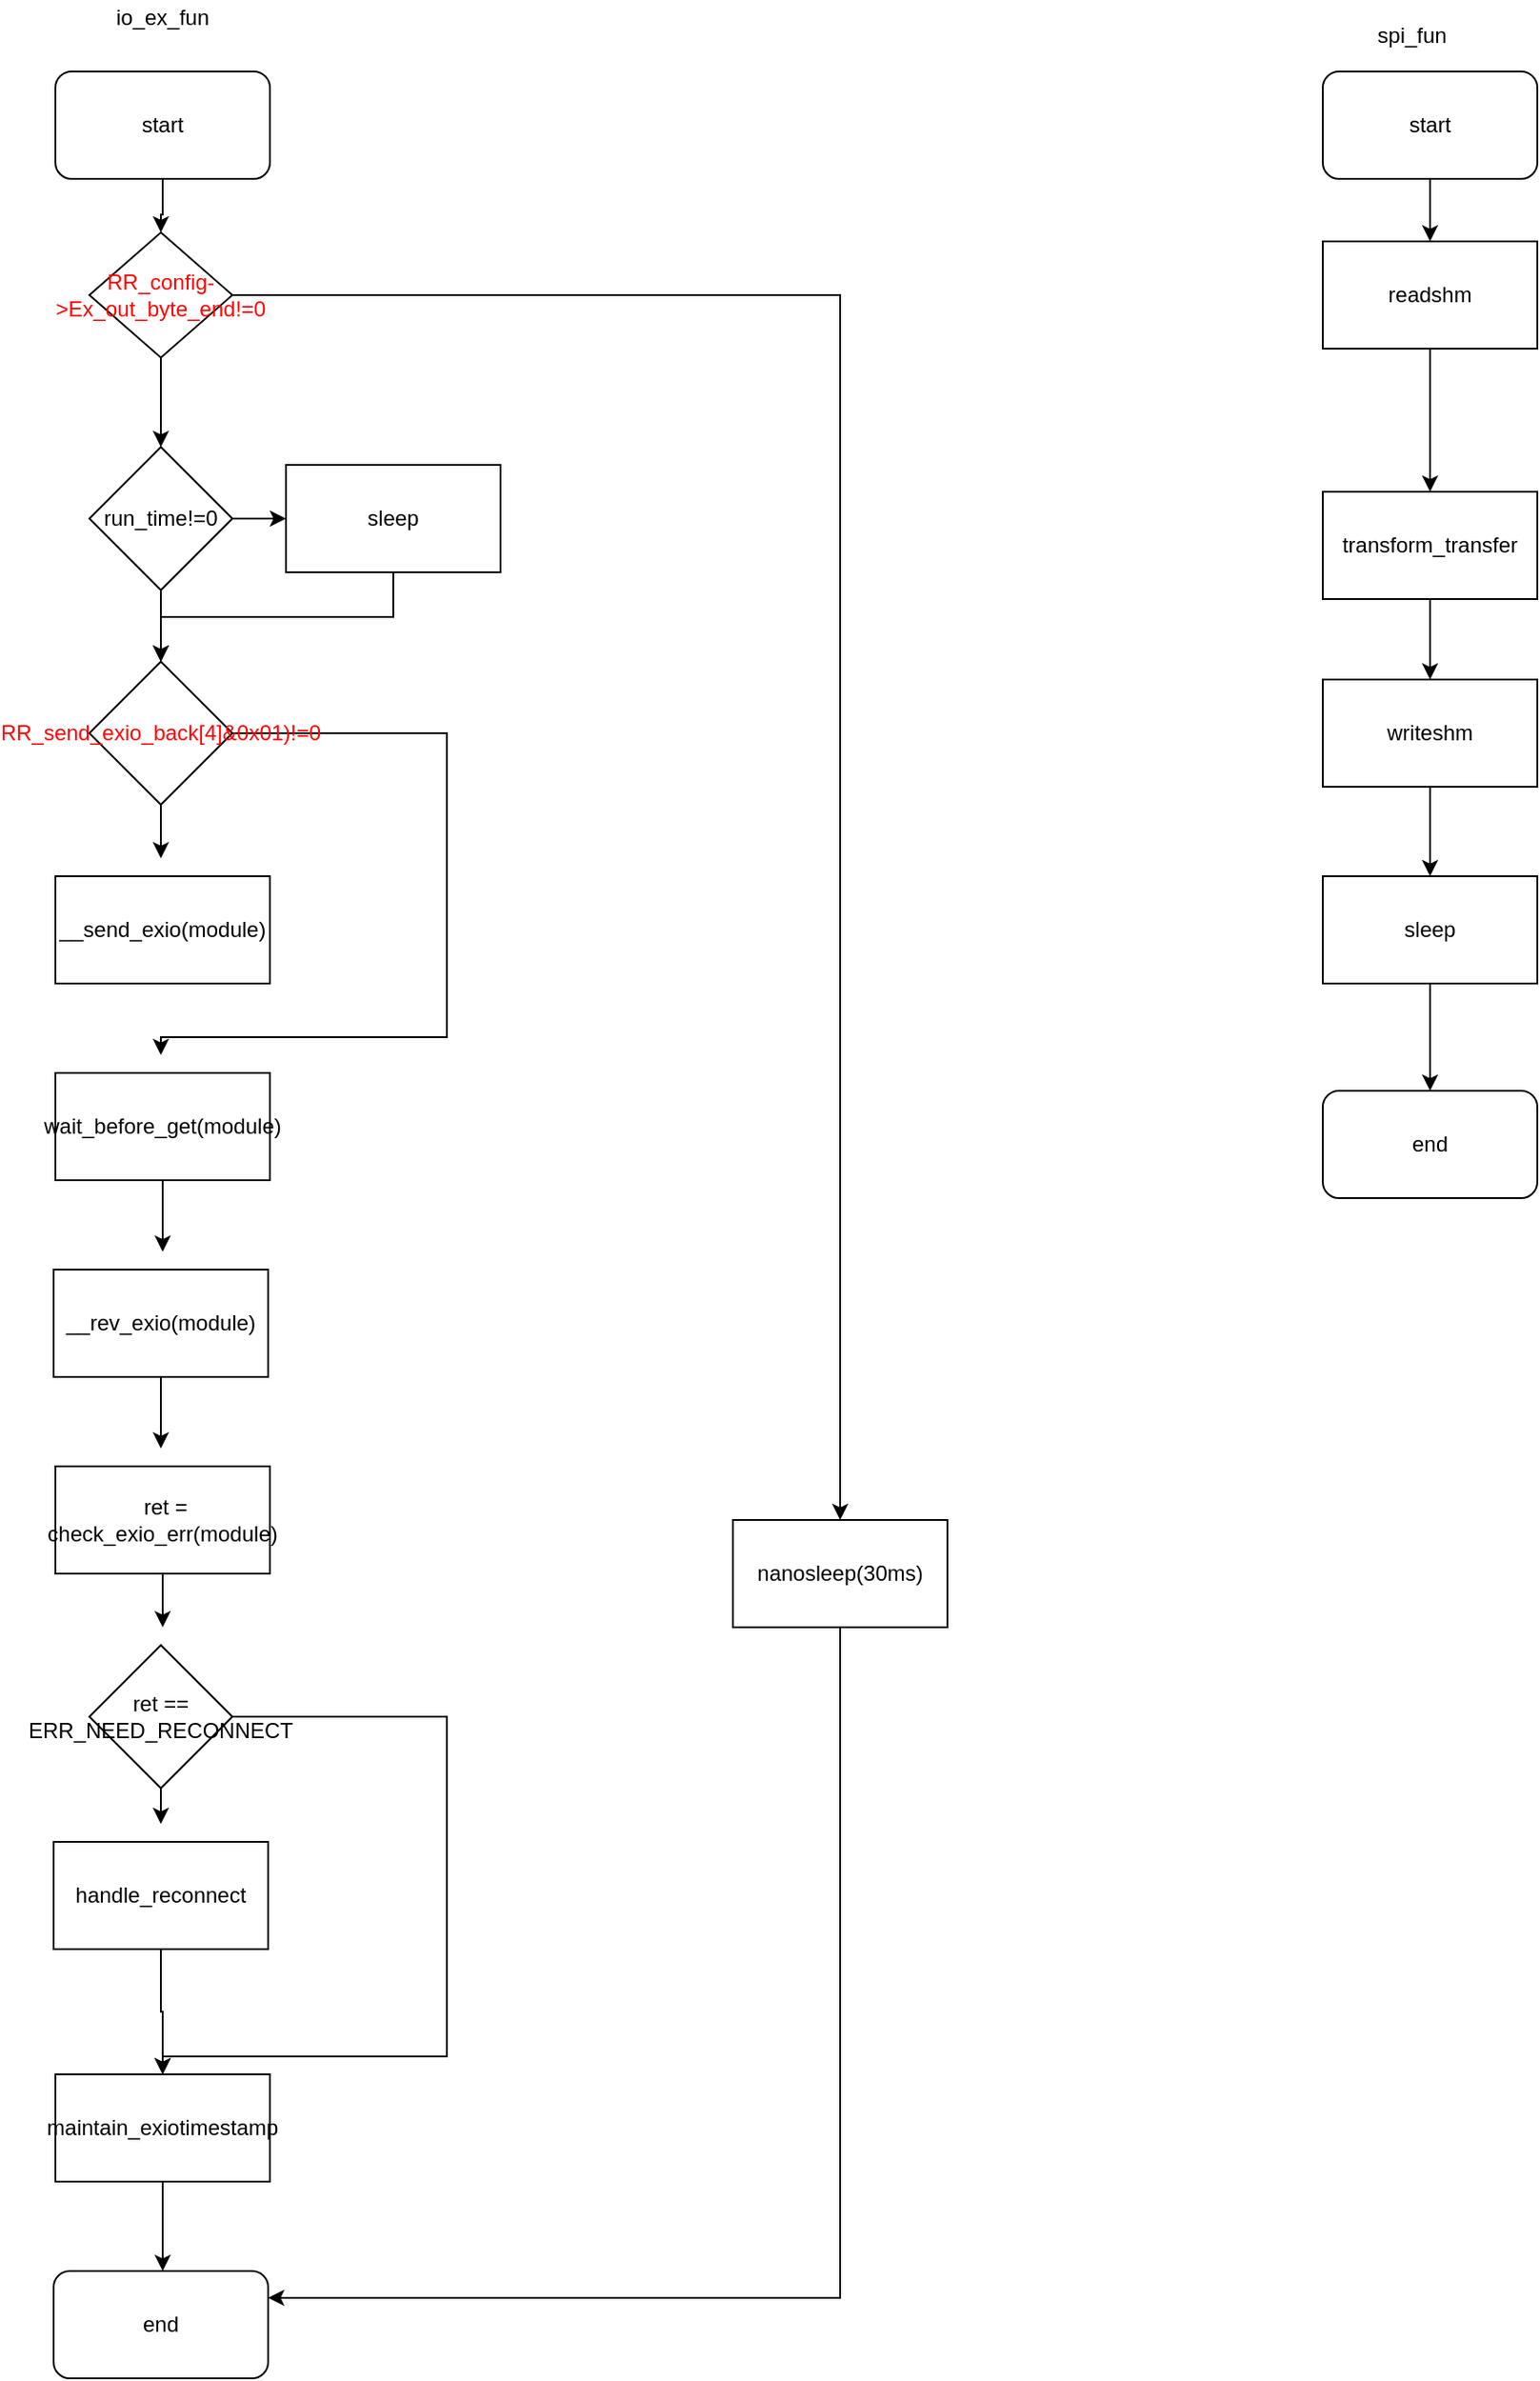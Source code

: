 <mxfile pages="1" version="11.2.5" type="github"><diagram id="6a731a19-8d31-9384-78a2-239565b7b9f0" name="Page-1"><mxGraphModel dx="1357" dy="809" grid="1" gridSize="10" guides="1" tooltips="1" connect="1" arrows="1" fold="1" page="1" pageScale="1" pageWidth="1169" pageHeight="827" background="#ffffff" math="0" shadow="0"><root><mxCell id="0"/><mxCell id="1" parent="0"/><mxCell id="ogL311nrTDstwzIpkYon-56" value="io_ex_fun" style="text;html=1;strokeColor=none;fillColor=none;align=center;verticalAlign=middle;whiteSpace=wrap;rounded=0;" vertex="1" parent="1"><mxGeometry x="221" y="20" width="40" height="20" as="geometry"/></mxCell><mxCell id="ogL311nrTDstwzIpkYon-57" value="spi_fun" style="text;html=1;strokeColor=none;fillColor=none;align=center;verticalAlign=middle;whiteSpace=wrap;rounded=0;" vertex="1" parent="1"><mxGeometry x="920" y="30" width="40" height="20" as="geometry"/></mxCell><mxCell id="ogL311nrTDstwzIpkYon-87" style="edgeStyle=orthogonalEdgeStyle;rounded=0;orthogonalLoop=1;jettySize=auto;html=1;entryX=0.5;entryY=0;entryDx=0;entryDy=0;" edge="1" parent="1" source="ogL311nrTDstwzIpkYon-58" target="ogL311nrTDstwzIpkYon-89"><mxGeometry relative="1" as="geometry"><mxPoint x="241" y="160" as="targetPoint"/></mxGeometry></mxCell><mxCell id="ogL311nrTDstwzIpkYon-58" value="start" style="rounded=1;whiteSpace=wrap;html=1;" vertex="1" parent="1"><mxGeometry x="181" y="60" width="120" height="60" as="geometry"/></mxCell><mxCell id="ogL311nrTDstwzIpkYon-63" style="edgeStyle=orthogonalEdgeStyle;rounded=0;orthogonalLoop=1;jettySize=auto;html=1;" edge="1" parent="1" source="ogL311nrTDstwzIpkYon-62"><mxGeometry relative="1" as="geometry"><mxPoint x="310" y="310" as="targetPoint"/></mxGeometry></mxCell><mxCell id="ogL311nrTDstwzIpkYon-65" style="edgeStyle=orthogonalEdgeStyle;rounded=0;orthogonalLoop=1;jettySize=auto;html=1;exitX=0.5;exitY=1;exitDx=0;exitDy=0;" edge="1" parent="1" source="ogL311nrTDstwzIpkYon-62" target="ogL311nrTDstwzIpkYon-67"><mxGeometry relative="1" as="geometry"><mxPoint x="240" y="390" as="targetPoint"/></mxGeometry></mxCell><mxCell id="ogL311nrTDstwzIpkYon-62" value="run_time!=0" style="rhombus;whiteSpace=wrap;html=1;" vertex="1" parent="1"><mxGeometry x="200" y="270" width="80" height="80" as="geometry"/></mxCell><mxCell id="ogL311nrTDstwzIpkYon-69" style="edgeStyle=orthogonalEdgeStyle;rounded=0;orthogonalLoop=1;jettySize=auto;html=1;exitX=0.5;exitY=1;exitDx=0;exitDy=0;entryX=0.5;entryY=0;entryDx=0;entryDy=0;" edge="1" parent="1" source="ogL311nrTDstwzIpkYon-64" target="ogL311nrTDstwzIpkYon-67"><mxGeometry relative="1" as="geometry"/></mxCell><mxCell id="ogL311nrTDstwzIpkYon-64" value="sleep" style="rounded=0;whiteSpace=wrap;html=1;" vertex="1" parent="1"><mxGeometry x="310" y="280" width="120" height="60" as="geometry"/></mxCell><mxCell id="ogL311nrTDstwzIpkYon-66" value="__send_exio(module)" style="rounded=0;whiteSpace=wrap;html=1;" vertex="1" parent="1"><mxGeometry x="181" y="510" width="120" height="60" as="geometry"/></mxCell><mxCell id="ogL311nrTDstwzIpkYon-68" style="edgeStyle=orthogonalEdgeStyle;rounded=0;orthogonalLoop=1;jettySize=auto;html=1;" edge="1" parent="1" source="ogL311nrTDstwzIpkYon-67"><mxGeometry relative="1" as="geometry"><mxPoint x="240" y="500" as="targetPoint"/></mxGeometry></mxCell><mxCell id="ogL311nrTDstwzIpkYon-70" style="edgeStyle=orthogonalEdgeStyle;rounded=0;orthogonalLoop=1;jettySize=auto;html=1;" edge="1" parent="1" source="ogL311nrTDstwzIpkYon-67"><mxGeometry relative="1" as="geometry"><mxPoint x="240" y="610" as="targetPoint"/><Array as="points"><mxPoint x="400" y="430"/><mxPoint x="400" y="600"/><mxPoint x="240" y="600"/></Array></mxGeometry></mxCell><mxCell id="ogL311nrTDstwzIpkYon-67" value="RR_send_exio_back[4]&amp;amp;0x01)!=0 " style="rhombus;whiteSpace=wrap;html=1;fontColor=#FF0000;" vertex="1" parent="1"><mxGeometry x="200" y="390" width="80" height="80" as="geometry"/></mxCell><mxCell id="ogL311nrTDstwzIpkYon-72" style="edgeStyle=orthogonalEdgeStyle;rounded=0;orthogonalLoop=1;jettySize=auto;html=1;" edge="1" parent="1" source="ogL311nrTDstwzIpkYon-71"><mxGeometry relative="1" as="geometry"><mxPoint x="241" y="720" as="targetPoint"/></mxGeometry></mxCell><mxCell id="ogL311nrTDstwzIpkYon-71" value="wait_before_get(module)" style="rounded=0;whiteSpace=wrap;html=1;" vertex="1" parent="1"><mxGeometry x="181" y="620" width="120" height="60" as="geometry"/></mxCell><mxCell id="ogL311nrTDstwzIpkYon-74" style="edgeStyle=orthogonalEdgeStyle;rounded=0;orthogonalLoop=1;jettySize=auto;html=1;" edge="1" parent="1" source="ogL311nrTDstwzIpkYon-73"><mxGeometry relative="1" as="geometry"><mxPoint x="240" y="830" as="targetPoint"/></mxGeometry></mxCell><mxCell id="ogL311nrTDstwzIpkYon-73" value="__rev_exio(module)" style="rounded=0;whiteSpace=wrap;html=1;" vertex="1" parent="1"><mxGeometry x="180" y="730" width="120" height="60" as="geometry"/></mxCell><mxCell id="ogL311nrTDstwzIpkYon-76" style="edgeStyle=orthogonalEdgeStyle;rounded=0;orthogonalLoop=1;jettySize=auto;html=1;" edge="1" parent="1" source="ogL311nrTDstwzIpkYon-75"><mxGeometry relative="1" as="geometry"><mxPoint x="241" y="930" as="targetPoint"/></mxGeometry></mxCell><mxCell id="ogL311nrTDstwzIpkYon-75" value="&amp;nbsp;ret = check_exio_err(module)" style="rounded=0;whiteSpace=wrap;html=1;" vertex="1" parent="1"><mxGeometry x="181" y="840" width="120" height="60" as="geometry"/></mxCell><mxCell id="ogL311nrTDstwzIpkYon-82" style="edgeStyle=orthogonalEdgeStyle;rounded=0;orthogonalLoop=1;jettySize=auto;html=1;entryX=0.5;entryY=0;entryDx=0;entryDy=0;" edge="1" parent="1" source="ogL311nrTDstwzIpkYon-77" target="ogL311nrTDstwzIpkYon-81"><mxGeometry relative="1" as="geometry"/></mxCell><mxCell id="ogL311nrTDstwzIpkYon-77" value="handle_reconnect" style="rounded=0;whiteSpace=wrap;html=1;" vertex="1" parent="1"><mxGeometry x="180" y="1050" width="120" height="60" as="geometry"/></mxCell><mxCell id="ogL311nrTDstwzIpkYon-79" style="edgeStyle=orthogonalEdgeStyle;rounded=0;orthogonalLoop=1;jettySize=auto;html=1;exitX=0.5;exitY=1;exitDx=0;exitDy=0;" edge="1" parent="1" source="ogL311nrTDstwzIpkYon-78"><mxGeometry relative="1" as="geometry"><mxPoint x="240" y="1040" as="targetPoint"/></mxGeometry></mxCell><mxCell id="ogL311nrTDstwzIpkYon-80" style="edgeStyle=orthogonalEdgeStyle;rounded=0;orthogonalLoop=1;jettySize=auto;html=1;" edge="1" parent="1" source="ogL311nrTDstwzIpkYon-78" target="ogL311nrTDstwzIpkYon-81"><mxGeometry relative="1" as="geometry"><mxPoint x="360" y="1180" as="targetPoint"/><Array as="points"><mxPoint x="400" y="980"/><mxPoint x="400" y="1170"/><mxPoint x="241" y="1170"/></Array></mxGeometry></mxCell><mxCell id="ogL311nrTDstwzIpkYon-78" value="ret == ERR_NEED_RECONNECT" style="rhombus;whiteSpace=wrap;html=1;" vertex="1" parent="1"><mxGeometry x="200" y="940" width="80" height="80" as="geometry"/></mxCell><mxCell id="ogL311nrTDstwzIpkYon-83" style="edgeStyle=orthogonalEdgeStyle;rounded=0;orthogonalLoop=1;jettySize=auto;html=1;" edge="1" parent="1" source="ogL311nrTDstwzIpkYon-81"><mxGeometry relative="1" as="geometry"><mxPoint x="241" y="1290" as="targetPoint"/></mxGeometry></mxCell><mxCell id="ogL311nrTDstwzIpkYon-81" value="maintain_exiotimestamp" style="rounded=0;whiteSpace=wrap;html=1;" vertex="1" parent="1"><mxGeometry x="181" y="1180" width="120" height="60" as="geometry"/></mxCell><mxCell id="ogL311nrTDstwzIpkYon-84" value="end" style="rounded=1;whiteSpace=wrap;html=1;" vertex="1" parent="1"><mxGeometry x="180" y="1290" width="120" height="60" as="geometry"/></mxCell><mxCell id="ogL311nrTDstwzIpkYon-90" value="" style="edgeStyle=orthogonalEdgeStyle;rounded=0;orthogonalLoop=1;jettySize=auto;html=1;" edge="1" parent="1" source="ogL311nrTDstwzIpkYon-89" target="ogL311nrTDstwzIpkYon-62"><mxGeometry relative="1" as="geometry"/></mxCell><mxCell id="ogL311nrTDstwzIpkYon-91" style="edgeStyle=orthogonalEdgeStyle;rounded=0;orthogonalLoop=1;jettySize=auto;html=1;" edge="1" parent="1" source="ogL311nrTDstwzIpkYon-89" target="ogL311nrTDstwzIpkYon-92"><mxGeometry relative="1" as="geometry"><mxPoint x="620" y="860" as="targetPoint"/></mxGeometry></mxCell><mxCell id="ogL311nrTDstwzIpkYon-89" value="RR_config-&amp;gt;Ex_out_byte_end!=0" style="rhombus;whiteSpace=wrap;html=1;fontColor=#FF0000;" vertex="1" parent="1"><mxGeometry x="200" y="150" width="80" height="70" as="geometry"/></mxCell><mxCell id="ogL311nrTDstwzIpkYon-94" style="edgeStyle=orthogonalEdgeStyle;rounded=0;orthogonalLoop=1;jettySize=auto;html=1;entryX=1;entryY=0.25;entryDx=0;entryDy=0;" edge="1" parent="1" source="ogL311nrTDstwzIpkYon-92" target="ogL311nrTDstwzIpkYon-84"><mxGeometry relative="1" as="geometry"><Array as="points"><mxPoint x="620" y="1305"/></Array></mxGeometry></mxCell><mxCell id="ogL311nrTDstwzIpkYon-92" value="nanosleep(30ms)" style="rounded=0;whiteSpace=wrap;html=1;" vertex="1" parent="1"><mxGeometry x="560" y="870" width="120" height="60" as="geometry"/></mxCell><mxCell id="ogL311nrTDstwzIpkYon-97" style="edgeStyle=orthogonalEdgeStyle;rounded=0;orthogonalLoop=1;jettySize=auto;html=1;entryX=0.5;entryY=0;entryDx=0;entryDy=0;" edge="1" parent="1" source="ogL311nrTDstwzIpkYon-95" target="ogL311nrTDstwzIpkYon-96"><mxGeometry relative="1" as="geometry"/></mxCell><mxCell id="ogL311nrTDstwzIpkYon-95" value="start" style="rounded=1;whiteSpace=wrap;html=1;" vertex="1" parent="1"><mxGeometry x="890" y="60" width="120" height="60" as="geometry"/></mxCell><mxCell id="ogL311nrTDstwzIpkYon-99" value="" style="edgeStyle=orthogonalEdgeStyle;rounded=0;orthogonalLoop=1;jettySize=auto;html=1;" edge="1" parent="1" source="ogL311nrTDstwzIpkYon-96" target="ogL311nrTDstwzIpkYon-98"><mxGeometry relative="1" as="geometry"/></mxCell><mxCell id="ogL311nrTDstwzIpkYon-96" value="readshm" style="rounded=0;whiteSpace=wrap;html=1;" vertex="1" parent="1"><mxGeometry x="890" y="155" width="120" height="60" as="geometry"/></mxCell><mxCell id="ogL311nrTDstwzIpkYon-100" style="edgeStyle=orthogonalEdgeStyle;rounded=0;orthogonalLoop=1;jettySize=auto;html=1;entryX=0.5;entryY=0;entryDx=0;entryDy=0;" edge="1" parent="1" source="ogL311nrTDstwzIpkYon-98" target="ogL311nrTDstwzIpkYon-101"><mxGeometry relative="1" as="geometry"><mxPoint x="950" y="390" as="targetPoint"/></mxGeometry></mxCell><mxCell id="ogL311nrTDstwzIpkYon-98" value="transform_transfer" style="rounded=0;whiteSpace=wrap;html=1;" vertex="1" parent="1"><mxGeometry x="890" y="295" width="120" height="60" as="geometry"/></mxCell><mxCell id="ogL311nrTDstwzIpkYon-102" style="edgeStyle=orthogonalEdgeStyle;rounded=0;orthogonalLoop=1;jettySize=auto;html=1;exitX=0.5;exitY=1;exitDx=0;exitDy=0;entryX=0.5;entryY=0;entryDx=0;entryDy=0;" edge="1" parent="1" source="ogL311nrTDstwzIpkYon-101" target="ogL311nrTDstwzIpkYon-103"><mxGeometry relative="1" as="geometry"><mxPoint x="950" y="500" as="targetPoint"/></mxGeometry></mxCell><mxCell id="ogL311nrTDstwzIpkYon-101" value="writeshm" style="rounded=0;whiteSpace=wrap;html=1;" vertex="1" parent="1"><mxGeometry x="890" y="400" width="120" height="60" as="geometry"/></mxCell><mxCell id="ogL311nrTDstwzIpkYon-104" style="edgeStyle=orthogonalEdgeStyle;rounded=0;orthogonalLoop=1;jettySize=auto;html=1;entryX=0.5;entryY=0;entryDx=0;entryDy=0;" edge="1" parent="1" source="ogL311nrTDstwzIpkYon-103" target="ogL311nrTDstwzIpkYon-105"><mxGeometry relative="1" as="geometry"><mxPoint x="950" y="620" as="targetPoint"/></mxGeometry></mxCell><mxCell id="ogL311nrTDstwzIpkYon-103" value="sleep" style="rounded=0;whiteSpace=wrap;html=1;" vertex="1" parent="1"><mxGeometry x="890" y="510" width="120" height="60" as="geometry"/></mxCell><mxCell id="ogL311nrTDstwzIpkYon-105" value="end" style="rounded=1;whiteSpace=wrap;html=1;" vertex="1" parent="1"><mxGeometry x="890" y="630" width="120" height="60" as="geometry"/></mxCell></root></mxGraphModel></diagram></mxfile>